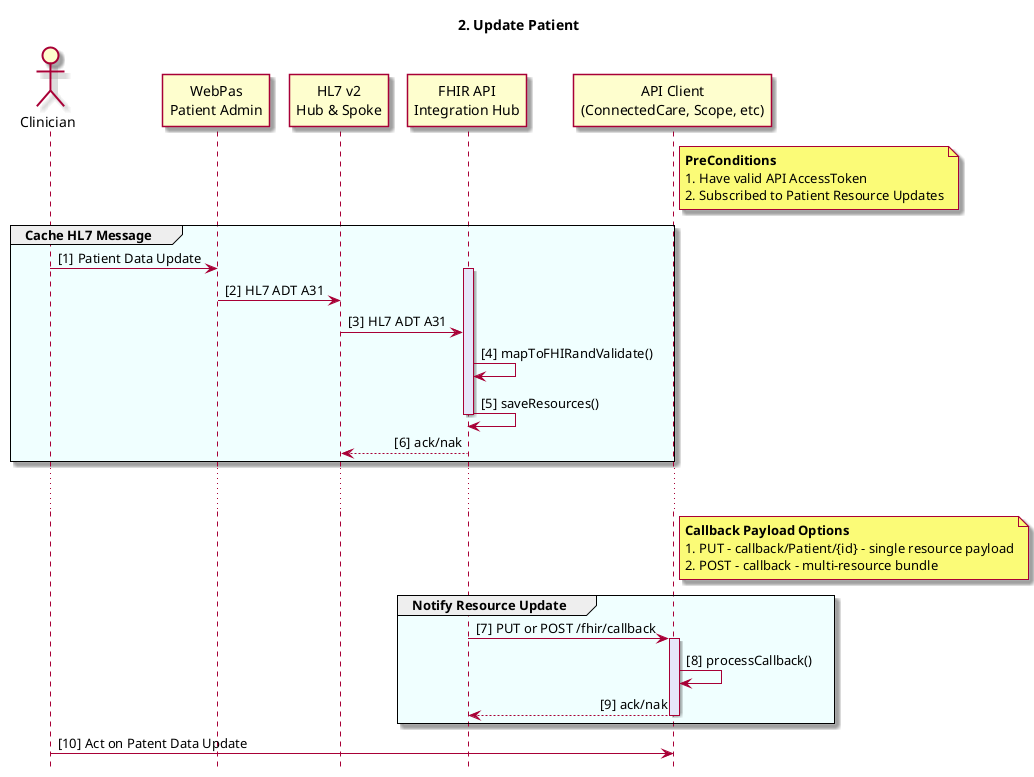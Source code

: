 @startuml

skin rose
autonumber "[#]"
hide footbox
skinparam responseMessageBelowArrow true
skinparam sequenceMessageAlign direction
skinparam sequenceGroupBorderThickness 1

title 2. Update Patient

actor Clinician
participant "WebPas\nPatient Admin" as WebPAS
participant "HL7 v2\nHub & Spoke" as HL7
participant "FHIR API\nIntegration Hub" as HUB
participant "API Client\n(ConnectedCare, Scope, etc)" as CLIENT

note right of CLIENT
**PreConditions**
1. Have valid API AccessToken
2. Subscribed to Patient Resource Updates
end note


group #azure Cache HL7 Message
  Clinician -> WebPAS: Patient Data Update
  activate HUB #lavender
  WebPAS -> HL7: HL7 ADT A31
  HL7 -> HUB: HL7 ADT A31
  HUB -> HUB: mapToFHIRandValidate()
  HUB -> HUB: saveResources()
  deactivate HUB
  HUB --> HL7: ack/nak
end

... ...

note right of CLIENT
**Callback Payload Options**
1. PUT - callback/Patient/{id} - single resource payload
2. POST - callback - multi-resource bundle 
end note

group #azure Notify Resource Update
  HUB -> CLIENT: PUT or POST /fhir/callback
  activate CLIENT #lavender
  CLIENT -> CLIENT: processCallback()
  return ack/nak
  deactivate HUB
end

Clinician -> CLIENT: Act on Patent Data Update
@enduml